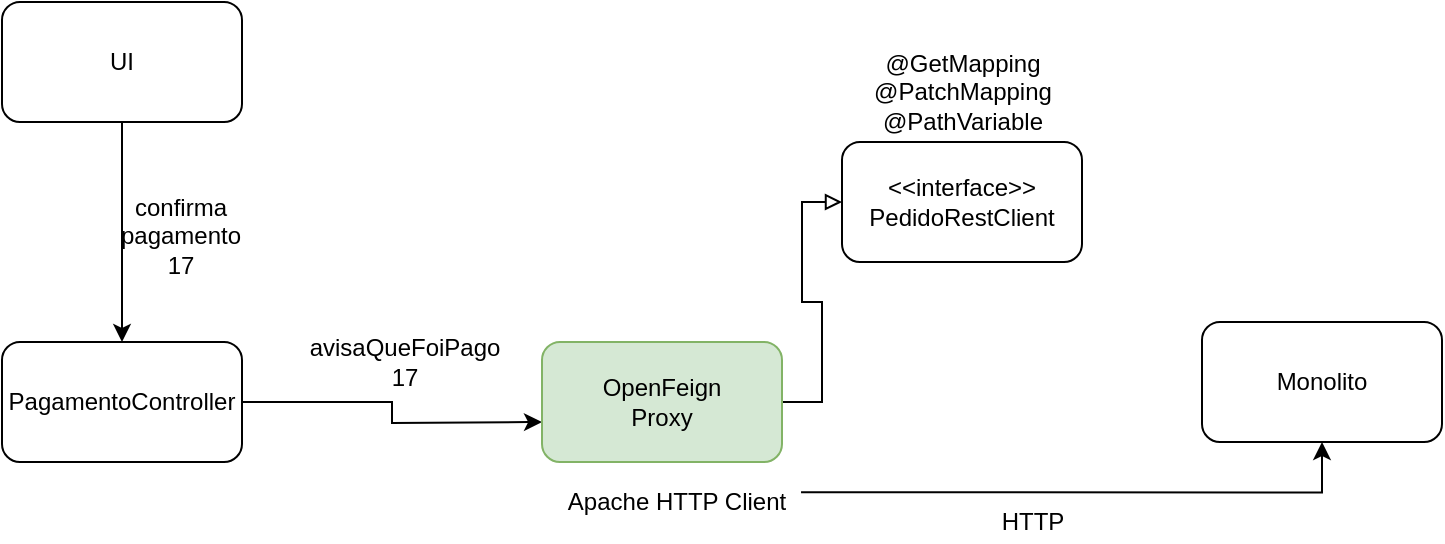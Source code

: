 <mxfile version="12.9.6" type="device"><diagram id="NIO1YI_CEuHxZDEi284q" name="Page-1"><mxGraphModel dx="417" dy="403" grid="1" gridSize="10" guides="1" tooltips="1" connect="1" arrows="1" fold="1" page="1" pageScale="1" pageWidth="850" pageHeight="1100" math="0" shadow="0"><root><mxCell id="0"/><mxCell id="1" parent="0"/><mxCell id="Xi_b9l_y8zRQ6t5xTuRy-6" style="edgeStyle=orthogonalEdgeStyle;rounded=0;orthogonalLoop=1;jettySize=auto;html=1;exitX=1;exitY=0.5;exitDx=0;exitDy=0;" edge="1" parent="1" source="Xi_b9l_y8zRQ6t5xTuRy-1"><mxGeometry relative="1" as="geometry"><mxPoint x="290" y="210" as="targetPoint"/></mxGeometry></mxCell><mxCell id="Xi_b9l_y8zRQ6t5xTuRy-7" value="avisaQueFoiPago&lt;br&gt;17" style="text;html=1;align=center;verticalAlign=middle;resizable=0;points=[];labelBackgroundColor=#ffffff;" vertex="1" connectable="0" parent="Xi_b9l_y8zRQ6t5xTuRy-6"><mxGeometry x="-0.289" y="3" relative="1" as="geometry"><mxPoint x="23.33" y="-17" as="offset"/></mxGeometry></mxCell><mxCell id="Xi_b9l_y8zRQ6t5xTuRy-1" value="PagamentoController" style="rounded=1;whiteSpace=wrap;html=1;" vertex="1" parent="1"><mxGeometry x="20" y="170" width="120" height="60" as="geometry"/></mxCell><mxCell id="Xi_b9l_y8zRQ6t5xTuRy-3" style="edgeStyle=orthogonalEdgeStyle;rounded=0;orthogonalLoop=1;jettySize=auto;html=1;exitX=0.5;exitY=1;exitDx=0;exitDy=0;entryX=0.5;entryY=0;entryDx=0;entryDy=0;" edge="1" parent="1" source="Xi_b9l_y8zRQ6t5xTuRy-2" target="Xi_b9l_y8zRQ6t5xTuRy-1"><mxGeometry relative="1" as="geometry"/></mxCell><mxCell id="Xi_b9l_y8zRQ6t5xTuRy-2" value="UI" style="rounded=1;whiteSpace=wrap;html=1;" vertex="1" parent="1"><mxGeometry x="20" width="120" height="60" as="geometry"/></mxCell><mxCell id="Xi_b9l_y8zRQ6t5xTuRy-4" value="confirma&lt;br&gt;pagamento&lt;br&gt;17" style="text;html=1;align=center;verticalAlign=middle;resizable=0;points=[];autosize=1;" vertex="1" parent="1"><mxGeometry x="69" y="92" width="80" height="50" as="geometry"/></mxCell><mxCell id="Xi_b9l_y8zRQ6t5xTuRy-5" value="&amp;lt;&amp;lt;interface&amp;gt;&amp;gt;&lt;br&gt;PedidoRestClient" style="rounded=1;whiteSpace=wrap;html=1;" vertex="1" parent="1"><mxGeometry x="440" y="70" width="120" height="60" as="geometry"/></mxCell><mxCell id="Xi_b9l_y8zRQ6t5xTuRy-11" style="edgeStyle=orthogonalEdgeStyle;rounded=0;orthogonalLoop=1;jettySize=auto;html=1;exitX=1;exitY=0.5;exitDx=0;exitDy=0;entryX=0;entryY=0.5;entryDx=0;entryDy=0;endArrow=block;endFill=0;" edge="1" parent="1" source="Xi_b9l_y8zRQ6t5xTuRy-10" target="Xi_b9l_y8zRQ6t5xTuRy-5"><mxGeometry relative="1" as="geometry"/></mxCell><mxCell id="Xi_b9l_y8zRQ6t5xTuRy-15" style="edgeStyle=orthogonalEdgeStyle;rounded=0;orthogonalLoop=1;jettySize=auto;html=1;exitX=1.021;exitY=0.258;exitDx=0;exitDy=0;endArrow=classic;endFill=1;exitPerimeter=0;" edge="1" parent="1" source="Xi_b9l_y8zRQ6t5xTuRy-13" target="Xi_b9l_y8zRQ6t5xTuRy-14"><mxGeometry relative="1" as="geometry"/></mxCell><mxCell id="Xi_b9l_y8zRQ6t5xTuRy-10" value="OpenFeign&lt;br&gt;Proxy" style="rounded=1;whiteSpace=wrap;html=1;fillColor=#d5e8d4;strokeColor=#82b366;" vertex="1" parent="1"><mxGeometry x="290" y="170" width="120" height="60" as="geometry"/></mxCell><mxCell id="Xi_b9l_y8zRQ6t5xTuRy-13" value="Apache HTTP Client" style="text;html=1;align=center;verticalAlign=middle;resizable=0;points=[];autosize=1;" vertex="1" parent="1"><mxGeometry x="297" y="240" width="120" height="20" as="geometry"/></mxCell><mxCell id="Xi_b9l_y8zRQ6t5xTuRy-14" value="Monolito" style="rounded=1;whiteSpace=wrap;html=1;" vertex="1" parent="1"><mxGeometry x="620" y="160" width="120" height="60" as="geometry"/></mxCell><mxCell id="Xi_b9l_y8zRQ6t5xTuRy-16" value="HTTP" style="text;html=1;align=center;verticalAlign=middle;resizable=0;points=[];autosize=1;" vertex="1" parent="1"><mxGeometry x="510" y="250" width="50" height="20" as="geometry"/></mxCell><mxCell id="Xi_b9l_y8zRQ6t5xTuRy-17" value="@GetMapping&lt;br&gt;@PatchMapping&lt;br&gt;@PathVariable" style="text;html=1;align=center;verticalAlign=middle;resizable=0;points=[];autosize=1;" vertex="1" parent="1"><mxGeometry x="450" y="20" width="100" height="50" as="geometry"/></mxCell></root></mxGraphModel></diagram></mxfile>